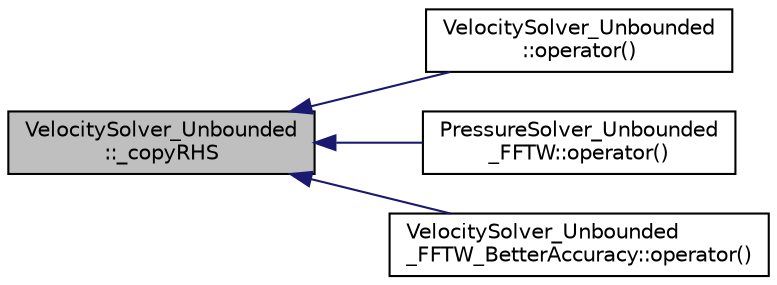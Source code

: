 digraph "VelocitySolver_Unbounded::_copyRHS"
{
  edge [fontname="Helvetica",fontsize="10",labelfontname="Helvetica",labelfontsize="10"];
  node [fontname="Helvetica",fontsize="10",shape=record];
  rankdir="LR";
  Node1 [label="VelocitySolver_Unbounded\l::_copyRHS",height=0.2,width=0.4,color="black", fillcolor="grey75", style="filled", fontcolor="black"];
  Node1 -> Node2 [dir="back",color="midnightblue",fontsize="10",style="solid"];
  Node2 [label="VelocitySolver_Unbounded\l::operator()",height=0.2,width=0.4,color="black", fillcolor="white", style="filled",URL="$class_velocity_solver___unbounded.html#a55beef939974ec2b79e869a403245534"];
  Node1 -> Node3 [dir="back",color="midnightblue",fontsize="10",style="solid"];
  Node3 [label="PressureSolver_Unbounded\l_FFTW::operator()",height=0.2,width=0.4,color="black", fillcolor="white", style="filled",URL="$class_pressure_solver___unbounded___f_f_t_w.html#af38fd881b74dd1d7c8e251156b0eae2c"];
  Node1 -> Node4 [dir="back",color="midnightblue",fontsize="10",style="solid"];
  Node4 [label="VelocitySolver_Unbounded\l_FFTW_BetterAccuracy::operator()",height=0.2,width=0.4,color="black", fillcolor="white", style="filled",URL="$class_velocity_solver___unbounded___f_f_t_w___better_accuracy.html#a198cd7b4b476ce4c9d9284e16ec29883"];
}
